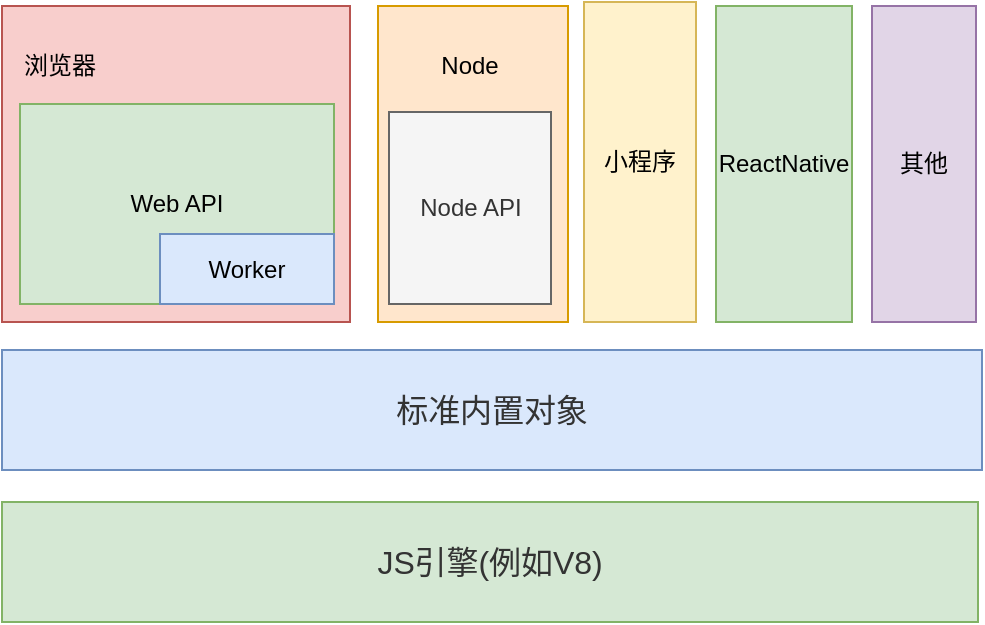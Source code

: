 <mxfile version="10.9.5" type="device"><diagram id="q89o_va7FPES3k3eNEjr" name="第 1 页"><mxGraphModel dx="1040" dy="684" grid="0" gridSize="10" guides="1" tooltips="1" connect="1" arrows="1" fold="1" page="0" pageScale="1" pageWidth="850" pageHeight="1100" math="0" shadow="0"><root><mxCell id="0"/><mxCell id="1" parent="0"/><mxCell id="k7dv4RD07PtmYonOd6KO-15" value="" style="rounded=0;whiteSpace=wrap;html=1;fillColor=#ffe6cc;strokeColor=#d79b00;" parent="1" vertex="1"><mxGeometry x="420" y="53" width="95" height="158" as="geometry"/></mxCell><mxCell id="k7dv4RD07PtmYonOd6KO-11" value="" style="rounded=0;whiteSpace=wrap;html=1;fillColor=#f8cecc;strokeColor=#b85450;" parent="1" vertex="1"><mxGeometry x="232" y="53" width="174" height="158" as="geometry"/></mxCell><mxCell id="k7dv4RD07PtmYonOd6KO-1" value="&lt;span style=&quot;color: rgb(51 , 51 , 51) ; font-family: &amp;#34;arial&amp;#34; , , sans-serif ; font-size: 16px ; letter-spacing: -0.044px ; white-space: normal&quot;&gt;标准内置对象&lt;/span&gt;" style="rounded=0;whiteSpace=wrap;html=1;fillColor=#dae8fc;strokeColor=#6c8ebf;" parent="1" vertex="1"><mxGeometry x="232" y="225" width="490" height="60" as="geometry"/></mxCell><mxCell id="k7dv4RD07PtmYonOd6KO-2" value="&lt;font color=&quot;#333333&quot;&gt;&lt;span style=&quot;font-size: 16px ; letter-spacing: -0.044px&quot;&gt;JS引擎(例如V8)&lt;/span&gt;&lt;/font&gt;" style="rounded=0;whiteSpace=wrap;html=1;fillColor=#d5e8d4;strokeColor=#82b366;" parent="1" vertex="1"><mxGeometry x="232" y="301" width="488" height="60" as="geometry"/></mxCell><mxCell id="k7dv4RD07PtmYonOd6KO-5" value="浏览器" style="text;html=1;strokeColor=none;fillColor=none;align=center;verticalAlign=middle;whiteSpace=wrap;rounded=0;" parent="1" vertex="1"><mxGeometry x="241" y="73" width="40" height="20" as="geometry"/></mxCell><mxCell id="k7dv4RD07PtmYonOd6KO-7" value="Node" style="text;html=1;strokeColor=none;fillColor=none;align=center;verticalAlign=middle;whiteSpace=wrap;rounded=0;" parent="1" vertex="1"><mxGeometry x="446" y="73" width="40" height="20" as="geometry"/></mxCell><mxCell id="k7dv4RD07PtmYonOd6KO-9" value="Web API" style="rounded=0;whiteSpace=wrap;html=1;fillColor=#d5e8d4;strokeColor=#82b366;" parent="1" vertex="1"><mxGeometry x="241" y="102" width="157" height="100" as="geometry"/></mxCell><mxCell id="k7dv4RD07PtmYonOd6KO-12" value="Worker" style="rounded=0;whiteSpace=wrap;html=1;fillColor=#dae8fc;strokeColor=#6c8ebf;" parent="1" vertex="1"><mxGeometry x="311" y="167" width="87" height="35" as="geometry"/></mxCell><mxCell id="k7dv4RD07PtmYonOd6KO-13" value="Node API" style="rounded=0;whiteSpace=wrap;html=1;fillColor=#f5f5f5;strokeColor=#666666;fontColor=#333333;" parent="1" vertex="1"><mxGeometry x="425.5" y="106" width="81" height="96" as="geometry"/></mxCell><mxCell id="k7dv4RD07PtmYonOd6KO-16" value="小程序" style="rounded=0;whiteSpace=wrap;html=1;fillColor=#fff2cc;strokeColor=#d6b656;" parent="1" vertex="1"><mxGeometry x="523" y="51" width="56" height="160" as="geometry"/></mxCell><mxCell id="k7dv4RD07PtmYonOd6KO-19" value="ReactNative" style="rounded=0;whiteSpace=wrap;html=1;fillColor=#d5e8d4;strokeColor=#82b366;" parent="1" vertex="1"><mxGeometry x="589" y="53" width="68" height="158" as="geometry"/></mxCell><mxCell id="k7dv4RD07PtmYonOd6KO-20" value="其他" style="rounded=0;whiteSpace=wrap;html=1;fillColor=#e1d5e7;strokeColor=#9673a6;" parent="1" vertex="1"><mxGeometry x="667" y="53" width="52" height="158" as="geometry"/></mxCell></root></mxGraphModel></diagram><diagram id="S7W72Uahg8fSG3M_Jsn2" name="第 2 页"><mxGraphModel dx="867" dy="570" grid="0" gridSize="10" guides="1" tooltips="1" connect="1" arrows="1" fold="1" page="0" pageScale="1" pageWidth="827" pageHeight="1169" math="0" shadow="0"><root><mxCell id="Ors4XGxz0yDEp269BA3w-0"/><mxCell id="Ors4XGxz0yDEp269BA3w-1" parent="Ors4XGxz0yDEp269BA3w-0"/><mxCell id="Ors4XGxz0yDEp269BA3w-32" value="" style="rounded=0;whiteSpace=wrap;html=1;" vertex="1" parent="Ors4XGxz0yDEp269BA3w-1"><mxGeometry x="101" y="2" width="399" height="312" as="geometry"/></mxCell><mxCell id="Ors4XGxz0yDEp269BA3w-2" value="" style="rounded=0;whiteSpace=wrap;html=1;" vertex="1" parent="Ors4XGxz0yDEp269BA3w-1"><mxGeometry x="101" y="333" width="400" height="106" as="geometry"/></mxCell><mxCell id="Ors4XGxz0yDEp269BA3w-3" value="语言层(ECMAScript)" style="text;html=1;strokeColor=none;fillColor=none;align=center;verticalAlign=middle;whiteSpace=wrap;rounded=0;" vertex="1" parent="Ors4XGxz0yDEp269BA3w-1"><mxGeometry x="111" y="338" width="121" height="20" as="geometry"/></mxCell><mxCell id="Ors4XGxz0yDEp269BA3w-5" value="语法" style="rounded=0;whiteSpace=wrap;html=1;" vertex="1" parent="Ors4XGxz0yDEp269BA3w-1"><mxGeometry x="120" y="375" width="56" height="35" as="geometry"/></mxCell><mxCell id="Ors4XGxz0yDEp269BA3w-6" value="基本类型" style="rounded=0;whiteSpace=wrap;html=1;" vertex="1" parent="Ors4XGxz0yDEp269BA3w-1"><mxGeometry x="198" y="375" width="56" height="35" as="geometry"/></mxCell><mxCell id="Ors4XGxz0yDEp269BA3w-7" value="全局内置对象" style="rounded=0;whiteSpace=wrap;html=1;" vertex="1" parent="Ors4XGxz0yDEp269BA3w-1"><mxGeometry x="273" y="375" width="78" height="35" as="geometry"/></mxCell><mxCell id="Ors4XGxz0yDEp269BA3w-8" value="" style="rounded=0;whiteSpace=wrap;html=1;" vertex="1" parent="Ors4XGxz0yDEp269BA3w-1"><mxGeometry x="113" y="37" width="369" height="256" as="geometry"/></mxCell><mxCell id="Ors4XGxz0yDEp269BA3w-9" value="" style="rounded=0;whiteSpace=wrap;html=1;" vertex="1" parent="Ors4XGxz0yDEp269BA3w-1"><mxGeometry x="123" y="88.5" width="176" height="59" as="geometry"/></mxCell><mxCell id="Ors4XGxz0yDEp269BA3w-10" value="WebAPI" style="text;html=1;strokeColor=none;fillColor=none;align=center;verticalAlign=middle;whiteSpace=wrap;rounded=0;" vertex="1" parent="Ors4XGxz0yDEp269BA3w-1"><mxGeometry x="120" y="42" width="40" height="20" as="geometry"/></mxCell><mxCell id="Ors4XGxz0yDEp269BA3w-11" value="Core DOM" style="text;html=1;strokeColor=none;fillColor=none;align=center;verticalAlign=middle;whiteSpace=wrap;rounded=0;" vertex="1" parent="Ors4XGxz0yDEp269BA3w-1"><mxGeometry x="123.5" y="89" width="61" height="20" as="geometry"/></mxCell><mxCell id="Ors4XGxz0yDEp269BA3w-12" value="Node" style="rounded=0;whiteSpace=wrap;html=1;" vertex="1" parent="Ors4XGxz0yDEp269BA3w-1"><mxGeometry x="131" y="109" width="46" height="21" as="geometry"/></mxCell><mxCell id="Ors4XGxz0yDEp269BA3w-13" value="Element" style="rounded=0;whiteSpace=wrap;html=1;" vertex="1" parent="Ors4XGxz0yDEp269BA3w-1"><mxGeometry x="187" y="108.5" width="46" height="21" as="geometry"/></mxCell><mxCell id="Ors4XGxz0yDEp269BA3w-14" value="..." style="rounded=0;whiteSpace=wrap;html=1;" vertex="1" parent="Ors4XGxz0yDEp269BA3w-1"><mxGeometry x="243" y="108" width="46" height="21" as="geometry"/></mxCell><mxCell id="Ors4XGxz0yDEp269BA3w-30" style="rounded=0;orthogonalLoop=1;jettySize=auto;html=1;exitX=0.5;exitY=0;exitDx=0;exitDy=0;entryX=0.5;entryY=1;entryDx=0;entryDy=0;endArrow=block;endFill=0;" edge="1" parent="Ors4XGxz0yDEp269BA3w-1" source="Ors4XGxz0yDEp269BA3w-15" target="Ors4XGxz0yDEp269BA3w-9"><mxGeometry relative="1" as="geometry"/></mxCell><mxCell id="Ors4XGxz0yDEp269BA3w-15" value="" style="rounded=0;whiteSpace=wrap;html=1;" vertex="1" parent="Ors4XGxz0yDEp269BA3w-1"><mxGeometry x="123" y="177" width="250" height="103" as="geometry"/></mxCell><mxCell id="Ors4XGxz0yDEp269BA3w-16" value="HTML DOM(BOM)" style="text;html=1;strokeColor=none;fillColor=none;align=center;verticalAlign=middle;whiteSpace=wrap;rounded=0;" vertex="1" parent="Ors4XGxz0yDEp269BA3w-1"><mxGeometry x="127" y="177" width="109" height="20" as="geometry"/></mxCell><mxCell id="Ors4XGxz0yDEp269BA3w-17" value="HTMLElement" style="rounded=0;whiteSpace=wrap;html=1;" vertex="1" parent="Ors4XGxz0yDEp269BA3w-1"><mxGeometry x="132" y="197" width="94" height="21" as="geometry"/></mxCell><mxCell id="Ors4XGxz0yDEp269BA3w-18" value="表单" style="rounded=0;whiteSpace=wrap;html=1;" vertex="1" parent="Ors4XGxz0yDEp269BA3w-1"><mxGeometry x="238" y="197" width="34" height="21" as="geometry"/></mxCell><mxCell id="Ors4XGxz0yDEp269BA3w-19" value="媒体" style="rounded=0;whiteSpace=wrap;html=1;" vertex="1" parent="Ors4XGxz0yDEp269BA3w-1"><mxGeometry x="282" y="197" width="34" height="21" as="geometry"/></mxCell><mxCell id="Ors4XGxz0yDEp269BA3w-20" value="history" style="rounded=0;whiteSpace=wrap;html=1;" vertex="1" parent="Ors4XGxz0yDEp269BA3w-1"><mxGeometry x="132" y="228" width="40" height="21" as="geometry"/></mxCell><mxCell id="Ors4XGxz0yDEp269BA3w-21" value="Worker" style="rounded=0;whiteSpace=wrap;html=1;" vertex="1" parent="Ors4XGxz0yDEp269BA3w-1"><mxGeometry x="180" y="229" width="53" height="21" as="geometry"/></mxCell><mxCell id="Ors4XGxz0yDEp269BA3w-22" value="Storage" style="rounded=0;whiteSpace=wrap;html=1;" vertex="1" parent="Ors4XGxz0yDEp269BA3w-1"><mxGeometry x="241" y="229" width="53" height="21" as="geometry"/></mxCell><mxCell id="Ors4XGxz0yDEp269BA3w-23" value="WebSocket" style="rounded=0;whiteSpace=wrap;html=1;" vertex="1" parent="Ors4XGxz0yDEp269BA3w-1"><mxGeometry x="302" y="228" width="64" height="21" as="geometry"/></mxCell><mxCell id="Ors4XGxz0yDEp269BA3w-24" value="2D/3D 绘制" style="rounded=0;whiteSpace=wrap;html=1;" vertex="1" parent="Ors4XGxz0yDEp269BA3w-1"><mxGeometry x="131" y="253" width="71" height="21" as="geometry"/></mxCell><mxCell id="Ors4XGxz0yDEp269BA3w-25" value="Window" style="rounded=0;whiteSpace=wrap;html=1;" vertex="1" parent="Ors4XGxz0yDEp269BA3w-1"><mxGeometry x="207.5" y="253" width="71" height="21" as="geometry"/></mxCell><mxCell id="Ors4XGxz0yDEp269BA3w-26" value="..." style="rounded=0;whiteSpace=wrap;html=1;" vertex="1" parent="Ors4XGxz0yDEp269BA3w-1"><mxGeometry x="288" y="253" width="55" height="21" as="geometry"/></mxCell><mxCell id="Ors4XGxz0yDEp269BA3w-29" style="edgeStyle=orthogonalEdgeStyle;rounded=0;orthogonalLoop=1;jettySize=auto;html=1;exitX=0;exitY=0.5;exitDx=0;exitDy=0;entryX=1;entryY=0.5;entryDx=0;entryDy=0;endArrow=block;endFill=0;" edge="1" parent="Ors4XGxz0yDEp269BA3w-1" source="Ors4XGxz0yDEp269BA3w-27" target="Ors4XGxz0yDEp269BA3w-9"><mxGeometry relative="1" as="geometry"/></mxCell><mxCell id="Ors4XGxz0yDEp269BA3w-27" value="SVG" style="rounded=0;whiteSpace=wrap;html=1;" vertex="1" parent="Ors4XGxz0yDEp269BA3w-1"><mxGeometry x="393" y="104.5" width="68" height="28" as="geometry"/></mxCell><mxCell id="Ors4XGxz0yDEp269BA3w-28" value="..." style="rounded=0;whiteSpace=wrap;html=1;" vertex="1" parent="Ors4XGxz0yDEp269BA3w-1"><mxGeometry x="393" y="190" width="68" height="28" as="geometry"/></mxCell><mxCell id="Ors4XGxz0yDEp269BA3w-33" value="浏览器" style="text;html=1;strokeColor=none;fillColor=none;align=center;verticalAlign=middle;whiteSpace=wrap;rounded=0;" vertex="1" parent="Ors4XGxz0yDEp269BA3w-1"><mxGeometry x="110" y="8" width="52" height="20" as="geometry"/></mxCell><mxCell id="Ors4XGxz0yDEp269BA3w-34" value="CSSOM" style="rounded=0;whiteSpace=wrap;html=1;" vertex="1" parent="Ors4XGxz0yDEp269BA3w-1"><mxGeometry x="393" y="144" width="68" height="28" as="geometry"/></mxCell></root></mxGraphModel></diagram></mxfile>